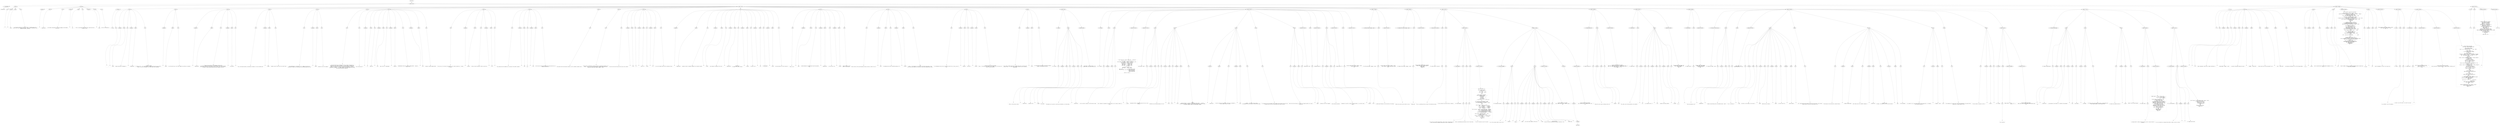 digraph lpegNode {

node [fontname=Helvetica]
edge [style=dashed]

doc_0 [label="doc - 671"]


doc_0 -> { section_1}
{rank=same; section_1}

section_1 [label="section: 1-616"]


// END RANK doc_0

section_1 -> { header_2 prose_3 prose_4 section_5 section_6 section_7}
{rank=same; header_2 prose_3 prose_4 section_5 section_6 section_7}

header_2 [label="1 : Modeselektor"]

prose_3 [label="prose"]

prose_4 [label="prose"]

section_5 [label="section: 12-376"]

section_6 [label="section: 441-528"]

section_7 [label="section: 617-671"]


// END RANK section_1

header_2 -> leaf_8
leaf_8  [color=Gray,shape=rectangle,fontname=Inconsolata,label="* Modeselektor"]
// END RANK header_2

prose_3 -> { raw_9 prespace_10 literal_11 raw_12}
{rank=same; raw_9 prespace_10 literal_11 raw_12}

raw_9 [label="raw"]

prespace_10 [label="prespace"]

literal_11 [label="literal"]

raw_12 [label="raw"]


// END RANK prose_3

raw_9 -> leaf_13
leaf_13  [color=Gray,shape=rectangle,fontname=Inconsolata,label=""]
// END RANK raw_9

prespace_10 -> leaf_14
leaf_14  [color=Gray,shape=rectangle,fontname=Inconsolata,label=""]
// END RANK prespace_10

literal_11 -> leaf_15
leaf_15  [color=Gray,shape=rectangle,fontname=Inconsolata,label="femto"]
// END RANK literal_11

raw_12 -> leaf_16
leaf_16  [color=Gray,shape=rectangle,fontname=Inconsolata,label=" will hold all state for an terminal session, including setup of io,
the main event loop, teardown and exuent.  Soon, we will encapsulate that,
making the library re-entrant.
"]
// END RANK raw_12

prose_4 -> { prespace_17 literal_18 raw_19 prespace_20 literal_21 raw_22 prespace_23 literal_24 raw_25}
{rank=same; prespace_17 literal_18 raw_19 prespace_20 literal_21 raw_22 prespace_23 literal_24 raw_25}

prespace_17 [label="prespace"]

literal_18 [label="literal"]

raw_19 [label="raw"]

prespace_20 [label="prespace"]

literal_21 [label="literal"]

raw_22 [label="raw"]

prespace_23 [label="prespace"]

literal_24 [label="literal"]

raw_25 [label="raw"]


// END RANK prose_4

prespace_17 -> leaf_26
leaf_26  [color=Gray,shape=rectangle,fontname=Inconsolata,label=""]
// END RANK prespace_17

literal_18 -> leaf_27
leaf_27  [color=Gray,shape=rectangle,fontname=Inconsolata,label="modeselektor"]
// END RANK literal_18

raw_19 -> leaf_28
leaf_28  [color=Gray,shape=rectangle,fontname=Inconsolata,label=" is the modal interpreter for the repl language, which becomes
the core of"]
// END RANK raw_19

prespace_20 -> leaf_29
leaf_29  [color=Gray,shape=rectangle,fontname=Inconsolata,label=" "]
// END RANK prespace_20

literal_21 -> leaf_30
leaf_30  [color=Gray,shape=rectangle,fontname=Inconsolata,label="ed"]
// END RANK literal_21

raw_22 -> leaf_31
leaf_31  [color=Gray,shape=rectangle,fontname=Inconsolata,label=".  This is a glorified lookup table with a state switch and
a pointer to the"]
// END RANK raw_22

prespace_23 -> leaf_32
leaf_32  [color=Gray,shape=rectangle,fontname=Inconsolata,label=" "]
// END RANK prespace_23

literal_24 -> leaf_33
leaf_33  [color=Gray,shape=rectangle,fontname=Inconsolata,label="femto"]
// END RANK literal_24

raw_25 -> leaf_34
leaf_34  [color=Gray,shape=rectangle,fontname=Inconsolata,label="cell we're operating on.

"]
// END RANK raw_25

section_5 -> { header_35 prose_36 prose_37 prose_38 prose_39 prose_40 prose_41 prose_42 prose_43 prose_44 prose_45 prose_46 prose_47 prose_48 prose_49 prose_50 prose_51 prose_52 section_53 section_54 section_55 section_56 section_57 section_58 section_59 section_60 section_61 section_62}
{rank=same; header_35 prose_36 prose_37 prose_38 prose_39 prose_40 prose_41 prose_42 prose_43 prose_44 prose_45 prose_46 prose_47 prose_48 prose_49 prose_50 prose_51 prose_52 section_53 section_54 section_55 section_56 section_57 section_58 section_59 section_60 section_61 section_62}

header_35 [label="2 : Design"]

prose_36 [label="prose"]

prose_37 [label="prose"]

prose_38 [label="prose"]

prose_39 [label="prose"]

prose_40 [label="prose"]

prose_41 [label="prose"]

prose_42 [label="prose"]

prose_43 [label="prose"]

prose_44 [label="prose"]

prose_45 [label="prose"]

prose_46 [label="prose"]

prose_47 [label="prose"]

prose_48 [label="prose"]

prose_49 [label="prose"]

prose_50 [label="prose"]

prose_51 [label="prose"]

prose_52 [label="prose"]

section_53 [label="section: 84-94"]

section_54 [label="section: 95-178"]

section_55 [label="section: 179-188"]

section_56 [label="section: 189-201"]

section_57 [label="section: 202-270"]

section_58 [label="section: 294-306"]

section_59 [label="section: 307-321"]

section_60 [label="section: 322-330"]

section_61 [label="section: 331-360"]

section_62 [label="section: 377-420"]


// END RANK section_5

header_35 -> leaf_63
leaf_63  [color=Gray,shape=rectangle,fontname=Inconsolata,label="** Design"]
// END RANK header_35

prose_36 -> { raw_64 prespace_65 literal_66 raw_67 prespace_68 literal_69 raw_70}
{rank=same; raw_64 prespace_65 literal_66 raw_67 prespace_68 literal_69 raw_70}

raw_64 [label="raw"]

prespace_65 [label="prespace"]

literal_66 [label="literal"]

raw_67 [label="raw"]

prespace_68 [label="prespace"]

literal_69 [label="literal"]

raw_70 [label="raw"]


// END RANK prose_36

raw_64 -> leaf_71
leaf_71  [color=Gray,shape=rectangle,fontname=Inconsolata,label="

 "]
// END RANK raw_64

prespace_65 -> leaf_72
leaf_72  [color=Gray,shape=rectangle,fontname=Inconsolata,label=" "]
// END RANK prespace_65

literal_66 -> leaf_73
leaf_73  [color=Gray,shape=rectangle,fontname=Inconsolata,label="femto"]
// END RANK literal_66

raw_67 -> leaf_74
leaf_74  [color=Gray,shape=rectangle,fontname=Inconsolata,label=" passes keystrokes as messages to"]
// END RANK raw_67

prespace_68 -> leaf_75
leaf_75  [color=Gray,shape=rectangle,fontname=Inconsolata,label=" "]
// END RANK prespace_68

literal_69 -> leaf_76
leaf_76  [color=Gray,shape=rectangle,fontname=Inconsolata,label="modeselektor"]
// END RANK literal_69

raw_70 -> leaf_77
leaf_77  [color=Gray,shape=rectangle,fontname=Inconsolata,label=".  It does no writes
to stdout at all.  It is smart enough to categorize and parse various device
reports, but has no knowledge of why those reports were requested.
"]
// END RANK raw_70

prose_37 -> { prespace_78 literal_79 raw_80}
{rank=same; prespace_78 literal_79 raw_80}

prespace_78 [label="prespace"]

literal_79 [label="literal"]

raw_80 [label="raw"]


// END RANK prose_37

prespace_78 -> leaf_81
leaf_81  [color=Gray,shape=rectangle,fontname=Inconsolata,label=""]
// END RANK prespace_78

literal_79 -> leaf_82
leaf_82  [color=Gray,shape=rectangle,fontname=Inconsolata,label="femto"]
// END RANK literal_79

raw_80 -> leaf_83
leaf_83  [color=Gray,shape=rectangle,fontname=Inconsolata,label=" runs the event loop, so all other members are pulled in as modules.
"]
// END RANK raw_80

prose_38 -> { prespace_84 literal_85 raw_86 prespace_87 literal_88 raw_89}
{rank=same; prespace_84 literal_85 raw_86 prespace_87 literal_88 raw_89}

prespace_84 [label="prespace"]

literal_85 [label="literal"]

raw_86 [label="raw"]

prespace_87 [label="prespace"]

literal_88 [label="literal"]

raw_89 [label="raw"]


// END RANK prose_38

prespace_84 -> leaf_90
leaf_90  [color=Gray,shape=rectangle,fontname=Inconsolata,label=""]
// END RANK prespace_84

literal_85 -> leaf_91
leaf_91  [color=Gray,shape=rectangle,fontname=Inconsolata,label="modeselektor"]
// END RANK literal_85

raw_86 -> leaf_92
leaf_92  [color=Gray,shape=rectangle,fontname=Inconsolata,label=" takes care of system-level housekeeping: opening files
and sockets, keeping command history, fuzzy completion, and has its own eval
loop off the main track.  For evaluating lines, it will call a small executor,
so that in a little while we can put the user program in its own"]
// END RANK raw_86

prespace_87 -> leaf_93
leaf_93  [color=Gray,shape=rectangle,fontname=Inconsolata,label=" "]
// END RANK prespace_87

literal_88 -> leaf_94
leaf_94  [color=Gray,shape=rectangle,fontname=Inconsolata,label="LuaL_state"]
// END RANK literal_88

raw_89 -> leaf_95
leaf_95  [color=Gray,shape=rectangle,fontname=Inconsolata,label=".
"]
// END RANK raw_89

prose_39 -> { raw_96 prespace_97 literal_98 raw_99}
{rank=same; raw_96 prespace_97 literal_98 raw_99}

raw_96 [label="raw"]

prespace_97 [label="prespace"]

literal_98 [label="literal"]

raw_99 [label="raw"]


// END RANK prose_39

raw_96 -> leaf_100
leaf_100  [color=Gray,shape=rectangle,fontname=Inconsolata,label="
This is both good practice, and absolutely necessary if we are to REPL other"]
// END RANK raw_96

prespace_97 -> leaf_101
leaf_101  [color=Gray,shape=rectangle,fontname=Inconsolata,label=""]
// END RANK prespace_97

literal_98 -> leaf_102
leaf_102  [color=Gray,shape=rectangle,fontname=Inconsolata,label="bridge"]
// END RANK literal_98

raw_99 -> leaf_103
leaf_103  [color=Gray,shape=rectangle,fontname=Inconsolata,label=" programs, each of which has its own event loop.
"]
// END RANK raw_99

prose_40 -> { raw_104 prespace_105 literal_106 raw_107}
{rank=same; raw_104 prespace_105 literal_106 raw_107}

raw_104 [label="raw"]

prespace_105 [label="prespace"]

literal_106 [label="literal"]

raw_107 [label="raw"]


// END RANK prose_40

raw_104 -> leaf_108
leaf_108  [color=Gray,shape=rectangle,fontname=Inconsolata,label="
The implementation is essentially a VM.  Category and value are
successively looked up in jump tables and the method applied with the"]
// END RANK raw_104

prespace_105 -> leaf_109
leaf_109  [color=Gray,shape=rectangle,fontname=Inconsolata,label=" "]
// END RANK prespace_105

literal_106 -> leaf_110
leaf_110  [color=Gray,shape=rectangle,fontname=Inconsolata,label="modeS"]
// END RANK literal_106

raw_107 -> leaf_111
leaf_111  [color=Gray,shape=rectangle,fontname=Inconsolata,label="
instance as the first argument.
"]
// END RANK raw_107

prose_41 -> { raw_112}
{rank=same; raw_112}

raw_112 [label="raw"]


// END RANK prose_41

raw_112 -> leaf_113
leaf_113  [color=Gray,shape=rectangle,fontname=Inconsolata,label="
The state machine has to represent two sorts of state: the mode we're
operating in, and a buffer of commands.  Our mode engine is modeled after
emacs: rather than have some kind of flag that can be set to \"insert\",
\"navigate\", \"command\", or \"visual\", these will be modeled as swiching the
pointer to jump tables.  If a command needs to know which mode it's in, this
can be done with pointer comparison.
"]
// END RANK raw_112

prose_42 -> { raw_114 prespace_115 literal_116 raw_117 prespace_118 literal_119 raw_120 prespace_121 literal_122 raw_123 prespace_124 literal_125 raw_126}
{rank=same; raw_114 prespace_115 literal_116 raw_117 prespace_118 literal_119 raw_120 prespace_121 literal_122 raw_123 prespace_124 literal_125 raw_126}

raw_114 [label="raw"]

prespace_115 [label="prespace"]

literal_116 [label="literal"]

raw_117 [label="raw"]

prespace_118 [label="prespace"]

literal_119 [label="literal"]

raw_120 [label="raw"]

prespace_121 [label="prespace"]

literal_122 [label="literal"]

raw_123 [label="raw"]

prespace_124 [label="prespace"]

literal_125 [label="literal"]

raw_126 [label="raw"]


// END RANK prose_42

raw_114 -> leaf_127
leaf_127  [color=Gray,shape=rectangle,fontname=Inconsolata,label="
We're starting with"]
// END RANK raw_114

prespace_115 -> leaf_128
leaf_128  [color=Gray,shape=rectangle,fontname=Inconsolata,label=" "]
// END RANK prespace_115

literal_116 -> leaf_129
leaf_129  [color=Gray,shape=rectangle,fontname=Inconsolata,label="vi"]
// END RANK literal_116

raw_117 -> leaf_130
leaf_130  [color=Gray,shape=rectangle,fontname=Inconsolata,label=" mode and"]
// END RANK raw_117

prespace_118 -> leaf_131
leaf_131  [color=Gray,shape=rectangle,fontname=Inconsolata,label=" "]
// END RANK prespace_118

literal_119 -> leaf_132
leaf_132  [color=Gray,shape=rectangle,fontname=Inconsolata,label="nerf"]
// END RANK literal_119

raw_120 -> leaf_133
leaf_133  [color=Gray,shape=rectangle,fontname=Inconsolata,label=" mode, which is a lightweight"]
// END RANK raw_120

prespace_121 -> leaf_134
leaf_134  [color=Gray,shape=rectangle,fontname=Inconsolata,label=""]
// END RANK prespace_121

literal_122 -> leaf_135
leaf_135  [color=Gray,shape=rectangle,fontname=Inconsolata,label="readline"]
// END RANK literal_122

raw_123 -> leaf_136
leaf_136  [color=Gray,shape=rectangle,fontname=Inconsolata,label=" implementation that won't use the command buffer.  Issuing a
command like"]
// END RANK raw_123

prespace_124 -> leaf_137
leaf_137  [color=Gray,shape=rectangle,fontname=Inconsolata,label=" "]
// END RANK prespace_124

literal_125 -> leaf_138
leaf_138  [color=Gray,shape=rectangle,fontname=Inconsolata,label="d3w"]
// END RANK literal_125

raw_126 -> leaf_139
leaf_139  [color=Gray,shape=rectangle,fontname=Inconsolata,label=" requires a simple command buffer.
"]
// END RANK raw_126

prose_43 -> { raw_140 prespace_141 literal_142 raw_143 prespace_144 literal_145 raw_146}
{rank=same; raw_140 prespace_141 literal_142 raw_143 prespace_144 literal_145 raw_146}

raw_140 [label="raw"]

prespace_141 [label="prespace"]

literal_142 [label="literal"]

raw_143 [label="raw"]

prespace_144 [label="prespace"]

literal_145 [label="literal"]

raw_146 [label="raw"]


// END RANK prose_43

raw_140 -> leaf_147
leaf_147  [color=Gray,shape=rectangle,fontname=Inconsolata,label="
The syntax can't be tied to the semantics in any tighly-coupled way. I intend
to support"]
// END RANK raw_140

prespace_141 -> leaf_148
leaf_148  [color=Gray,shape=rectangle,fontname=Inconsolata,label=" "]
// END RANK prespace_141

literal_142 -> leaf_149
leaf_149  [color=Gray,shape=rectangle,fontname=Inconsolata,label="kakoune"]
// END RANK literal_142

raw_143 -> leaf_150
leaf_150  [color=Gray,shape=rectangle,fontname=Inconsolata,label=" syntax as soon as possible; there you would say"]
// END RANK raw_143

prespace_144 -> leaf_151
leaf_151  [color=Gray,shape=rectangle,fontname=Inconsolata,label=" "]
// END RANK prespace_144

literal_145 -> leaf_152
leaf_152  [color=Gray,shape=rectangle,fontname=Inconsolata,label="w3d"]
// END RANK literal_145

raw_146 -> leaf_153
leaf_153  [color=Gray,shape=rectangle,fontname=Inconsolata,label=".
"]
// END RANK raw_146

prose_44 -> { raw_154 prespace_155 literal_156 raw_157 prespace_158 literal_159 raw_160}
{rank=same; raw_154 prespace_155 literal_156 raw_157 prespace_158 literal_159 raw_160}

raw_154 [label="raw"]

prespace_155 [label="prespace"]

literal_156 [label="literal"]

raw_157 [label="raw"]

prespace_158 [label="prespace"]

literal_159 [label="literal"]

raw_160 [label="raw"]


// END RANK prose_44

raw_154 -> leaf_161
leaf_161  [color=Gray,shape=rectangle,fontname=Inconsolata,label="
This implies that the commands can't be aware of the buffer; because"]
// END RANK raw_154

prespace_155 -> leaf_162
leaf_162  [color=Gray,shape=rectangle,fontname=Inconsolata,label=" "]
// END RANK prespace_155

literal_156 -> leaf_163
leaf_163  [color=Gray,shape=rectangle,fontname=Inconsolata,label="d3w"]
// END RANK literal_156

raw_157 -> leaf_164
leaf_164  [color=Gray,shape=rectangle,fontname=Inconsolata,label="
and"]
// END RANK raw_157

prespace_158 -> leaf_165
leaf_165  [color=Gray,shape=rectangle,fontname=Inconsolata,label=" "]
// END RANK prespace_158

literal_159 -> leaf_166
leaf_166  [color=Gray,shape=rectangle,fontname=Inconsolata,label="w3d"]
// END RANK literal_159

raw_160 -> leaf_167
leaf_167  [color=Gray,shape=rectangle,fontname=Inconsolata,label=" are two ways of saying the same thing, they should end in an
identical method call.
"]
// END RANK raw_160

prose_45 -> { raw_168}
{rank=same; raw_168}

raw_168 [label="raw"]


// END RANK prose_45

raw_168 -> leaf_169
leaf_169  [color=Gray,shape=rectangle,fontname=Inconsolata,label="
This means when the time comes we handle it with a secondary dispatch layer.
"]
// END RANK raw_168

prose_46 -> { raw_170}
{rank=same; raw_170}

raw_170 [label="raw"]


// END RANK prose_46

raw_170 -> leaf_171
leaf_171  [color=Gray,shape=rectangle,fontname=Inconsolata,label="
There really are effectively arbitrary levels of indirection possible in an
editor.  This is why we must be absolutely consistent about everything
receiving the same tuple (modeS, category, value).
"]
// END RANK raw_170

prose_47 -> { raw_172 prespace_173 literal_174 raw_175 prespace_176 literal_177 raw_178 prespace_179 literal_180 raw_181}
{rank=same; raw_172 prespace_173 literal_174 raw_175 prespace_176 literal_177 raw_178 prespace_179 literal_180 raw_181}

raw_172 [label="raw"]

prespace_173 [label="prespace"]

literal_174 [label="literal"]

raw_175 [label="raw"]

prespace_176 [label="prespace"]

literal_177 [label="literal"]

raw_178 [label="raw"]

prespace_179 [label="prespace"]

literal_180 [label="literal"]

raw_181 [label="raw"]


// END RANK prose_47

raw_172 -> leaf_182
leaf_182  [color=Gray,shape=rectangle,fontname=Inconsolata,label="
They must also have the same return type, with is either"]
// END RANK raw_172

prespace_173 -> leaf_183
leaf_183  [color=Gray,shape=rectangle,fontname=Inconsolata,label=" "]
// END RANK prespace_173

literal_174 -> leaf_184
leaf_184  [color=Gray,shape=rectangle,fontname=Inconsolata,label="true"]
// END RANK literal_174

raw_175 -> leaf_185
leaf_185  [color=Gray,shape=rectangle,fontname=Inconsolata,label=" or"]
// END RANK raw_175

prespace_176 -> leaf_186
leaf_186  [color=Gray,shape=rectangle,fontname=Inconsolata,label=""]
// END RANK prespace_176

literal_177 -> leaf_187
leaf_187  [color=Gray,shape=rectangle,fontname=Inconsolata,label="false, err"]
// END RANK literal_177

raw_178 -> leaf_188
leaf_188  [color=Gray,shape=rectangle,fontname=Inconsolata,label="  where"]
// END RANK raw_178

prespace_179 -> leaf_189
leaf_189  [color=Gray,shape=rectangle,fontname=Inconsolata,label=" "]
// END RANK prespace_179

literal_180 -> leaf_190
leaf_190  [color=Gray,shape=rectangle,fontname=Inconsolata,label="err"]
// END RANK literal_180

raw_181 -> leaf_191
leaf_191  [color=Gray,shape=rectangle,fontname=Inconsolata,label=" is an error object which may be a primitive string.
"]
// END RANK raw_181

prose_48 -> { prespace_192 literal_193 raw_194 prespace_195 literal_196 raw_197 prespace_198 literal_199 raw_200 prespace_201 literal_202 raw_203 prespace_204 literal_205 raw_206 prespace_207 literal_208 raw_209}
{rank=same; prespace_192 literal_193 raw_194 prespace_195 literal_196 raw_197 prespace_198 literal_199 raw_200 prespace_201 literal_202 raw_203 prespace_204 literal_205 raw_206 prespace_207 literal_208 raw_209}

prespace_192 [label="prespace"]

literal_193 [label="literal"]

raw_194 [label="raw"]

prespace_195 [label="prespace"]

literal_196 [label="literal"]

raw_197 [label="raw"]

prespace_198 [label="prespace"]

literal_199 [label="literal"]

raw_200 [label="raw"]

prespace_201 [label="prespace"]

literal_202 [label="literal"]

raw_203 [label="raw"]

prespace_204 [label="prespace"]

literal_205 [label="literal"]

raw_206 [label="raw"]

prespace_207 [label="prespace"]

literal_208 [label="literal"]

raw_209 [label="raw"]


// END RANK prose_48

prespace_192 -> leaf_210
leaf_210  [color=Gray,shape=rectangle,fontname=Inconsolata,label=""]
// END RANK prespace_192

literal_193 -> leaf_211
leaf_211  [color=Gray,shape=rectangle,fontname=Inconsolata,label="modeselektor"]
// END RANK literal_193

raw_194 -> leaf_212
leaf_212  [color=Gray,shape=rectangle,fontname=Inconsolata,label=" passes any edit or movement commands to an internally-owned"]
// END RANK raw_194

prespace_195 -> leaf_213
leaf_213  [color=Gray,shape=rectangle,fontname=Inconsolata,label=""]
// END RANK prespace_195

literal_196 -> leaf_214
leaf_214  [color=Gray,shape=rectangle,fontname=Inconsolata,label="txtbuf"]
// END RANK literal_196

raw_197 -> leaf_215
leaf_215  [color=Gray,shape=rectangle,fontname=Inconsolata,label=", which keeps all modeling of the line. "]
// END RANK raw_197

prespace_198 -> leaf_216
leaf_216  [color=Gray,shape=rectangle,fontname=Inconsolata,label=" "]
// END RANK prespace_198

literal_199 -> leaf_217
leaf_217  [color=Gray,shape=rectangle,fontname=Inconsolata,label="modeselektor"]
// END RANK literal_199

raw_200 -> leaf_218
leaf_218  [color=Gray,shape=rectangle,fontname=Inconsolata,label=" decides when
to repaint the screen, calling"]
// END RANK raw_200

prespace_201 -> leaf_219
leaf_219  [color=Gray,shape=rectangle,fontname=Inconsolata,label=" "]
// END RANK prespace_201

literal_202 -> leaf_220
leaf_220  [color=Gray,shape=rectangle,fontname=Inconsolata,label="rainbuf"]
// END RANK literal_202

raw_203 -> leaf_221
leaf_221  [color=Gray,shape=rectangle,fontname=Inconsolata,label=" (currently just"]
// END RANK raw_203

prespace_204 -> leaf_222
leaf_222  [color=Gray,shape=rectangle,fontname=Inconsolata,label=" "]
// END RANK prespace_204

literal_205 -> leaf_223
leaf_223  [color=Gray,shape=rectangle,fontname=Inconsolata,label="lex"]
// END RANK literal_205

raw_206 -> leaf_224
leaf_224  [color=Gray,shape=rectangle,fontname=Inconsolata,label=") with a region
of"]
// END RANK raw_206

prespace_207 -> leaf_225
leaf_225  [color=Gray,shape=rectangle,fontname=Inconsolata,label=" "]
// END RANK prespace_207

literal_208 -> leaf_226
leaf_226  [color=Gray,shape=rectangle,fontname=Inconsolata,label="txtbuf"]
// END RANK literal_208

raw_209 -> leaf_227
leaf_227  [color=Gray,shape=rectangle,fontname=Inconsolata,label=" and instructions as to how to paint it.
"]
// END RANK raw_209

prose_49 -> { raw_228 prespace_229 literal_230 raw_231 prespace_232 literal_233 raw_234 prespace_235 literal_236 raw_237}
{rank=same; raw_228 prespace_229 literal_230 raw_231 prespace_232 literal_233 raw_234 prespace_235 literal_236 raw_237}

raw_228 [label="raw"]

prespace_229 [label="prespace"]

literal_230 [label="literal"]

raw_231 [label="raw"]

prespace_232 [label="prespace"]

literal_233 [label="literal"]

raw_234 [label="raw"]

prespace_235 [label="prespace"]

literal_236 [label="literal"]

raw_237 [label="raw"]


// END RANK prose_49

raw_228 -> leaf_238
leaf_238  [color=Gray,shape=rectangle,fontname=Inconsolata,label="
There is one"]
// END RANK raw_228

prespace_229 -> leaf_239
leaf_239  [color=Gray,shape=rectangle,fontname=Inconsolata,label=" "]
// END RANK prespace_229

literal_230 -> leaf_240
leaf_240  [color=Gray,shape=rectangle,fontname=Inconsolata,label="deck"]
// END RANK literal_230

raw_231 -> leaf_241
leaf_241  [color=Gray,shape=rectangle,fontname=Inconsolata,label=" instance member per screen, which tiles the available
space. "]
// END RANK raw_231

prespace_232 -> leaf_242
leaf_242  [color=Gray,shape=rectangle,fontname=Inconsolata,label=" "]
// END RANK prespace_232

literal_233 -> leaf_243
leaf_243  [color=Gray,shape=rectangle,fontname=Inconsolata,label="modeselektor"]
// END RANK literal_233

raw_234 -> leaf_244
leaf_244  [color=Gray,shape=rectangle,fontname=Inconsolata,label=" is the writer, and"]
// END RANK raw_234

prespace_235 -> leaf_245
leaf_245  [color=Gray,shape=rectangle,fontname=Inconsolata,label=" "]
// END RANK prespace_235

literal_236 -> leaf_246
leaf_246  [color=Gray,shape=rectangle,fontname=Inconsolata,label="rainbuf"]
// END RANK literal_236

raw_237 -> leaf_247
leaf_247  [color=Gray,shape=rectangle,fontname=Inconsolata,label=" holds a pointer to the
table for read access.
"]
// END RANK raw_237

prose_50 -> { raw_248 prespace_249 literal_250 raw_251 prespace_252 literal_253 raw_254}
{rank=same; raw_248 prespace_249 literal_250 raw_251 prespace_252 literal_253 raw_254}

raw_248 [label="raw"]

prespace_249 [label="prespace"]

literal_250 [label="literal"]

raw_251 [label="raw"]

prespace_252 [label="prespace"]

literal_253 [label="literal"]

raw_254 [label="raw"]


// END RANK prose_50

raw_248 -> leaf_255
leaf_255  [color=Gray,shape=rectangle,fontname=Inconsolata,label="
When we have our fancy parse engine and quipu structure, txtbuf will call"]
// END RANK raw_248

prespace_249 -> leaf_256
leaf_256  [color=Gray,shape=rectangle,fontname=Inconsolata,label=""]
// END RANK prespace_249

literal_250 -> leaf_257
leaf_257  [color=Gray,shape=rectangle,fontname=Inconsolata,label="comb"]
// END RANK literal_250

raw_251 -> leaf_258
leaf_258  [color=Gray,shape=rectangle,fontname=Inconsolata,label=" to redecorate the syntax tree before passing it to"]
// END RANK raw_251

prespace_252 -> leaf_259
leaf_259  [color=Gray,shape=rectangle,fontname=Inconsolata,label=" "]
// END RANK prespace_252

literal_253 -> leaf_260
leaf_260  [color=Gray,shape=rectangle,fontname=Inconsolata,label="rainbuf"]
// END RANK literal_253

raw_254 -> leaf_261
leaf_261  [color=Gray,shape=rectangle,fontname=Inconsolata,label=" for
markup.  At the moment I'm just going to write some crude lexers, which
will be more than enough for Clu and Lua, which have straightforward syntax.
"]
// END RANK raw_254

prose_51 -> { raw_262 prespace_263 literal_264 raw_265 prespace_266 literal_267 raw_268}
{rank=same; raw_262 prespace_263 literal_264 raw_265 prespace_266 literal_267 raw_268}

raw_262 [label="raw"]

prespace_263 [label="prespace"]

literal_264 [label="literal"]

raw_265 [label="raw"]

prespace_266 [label="prespace"]

literal_267 [label="literal"]

raw_268 [label="raw"]


// END RANK prose_51

raw_262 -> leaf_269
leaf_269  [color=Gray,shape=rectangle,fontname=Inconsolata,label="
An intermediate step could just squeeze the txtbuf into a string, parse it
with"]
// END RANK raw_262

prespace_263 -> leaf_270
leaf_270  [color=Gray,shape=rectangle,fontname=Inconsolata,label=" "]
// END RANK prespace_263

literal_264 -> leaf_271
leaf_271  [color=Gray,shape=rectangle,fontname=Inconsolata,label="espalier"]
// END RANK literal_264

raw_265 -> leaf_272
leaf_272  [color=Gray,shape=rectangle,fontname=Inconsolata,label=" and emit a"]
// END RANK raw_265

prespace_266 -> leaf_273
leaf_273  [color=Gray,shape=rectangle,fontname=Inconsolata,label=" "]
// END RANK prespace_266

literal_267 -> leaf_274
leaf_274  [color=Gray,shape=rectangle,fontname=Inconsolata,label="rainbuf"]
// END RANK literal_267

raw_268 -> leaf_275
leaf_275  [color=Gray,shape=rectangle,fontname=Inconsolata,label=" through the usual recursive method
lookup.  The problem isn't speed, not for a REPL, it's not having error
recovery parsing available.
"]
// END RANK raw_268

prose_52 -> { raw_276 prespace_277 literal_278 raw_279}
{rank=same; raw_276 prespace_277 literal_278 raw_279}

raw_276 [label="raw"]

prespace_277 [label="prespace"]

literal_278 [label="literal"]

raw_279 [label="raw"]


// END RANK prose_52

raw_276 -> leaf_280
leaf_280  [color=Gray,shape=rectangle,fontname=Inconsolata,label="
I will likely content myself with a grammar that kicks in when the user
presses return.  I'll want that to perform rewrites (such as removing
outer-level"]
// END RANK raw_276

prespace_277 -> leaf_281
leaf_281  [color=Gray,shape=rectangle,fontname=Inconsolata,label=" "]
// END RANK prespace_277

literal_278 -> leaf_282
leaf_282  [color=Gray,shape=rectangle,fontname=Inconsolata,label="local"]
// END RANK literal_278

raw_279 -> leaf_283
leaf_283  [color=Gray,shape=rectangle,fontname=Inconsolata,label="s to facilicate copy-pasting) and keep the readline
grammar from becoming too ad-hoc.

"]
// END RANK raw_279

section_53 -> { header_284 prose_285 codeblock_286}
{rank=same; header_284 prose_285 codeblock_286}

header_284 [label="4 : asserts"]

prose_285 [label="prose"]

codeblock_286 [label="code block 89-92"]


// END RANK section_53

header_284 -> leaf_287
leaf_287  [color=Gray,shape=rectangle,fontname=Inconsolata,label="**** asserts"]
// END RANK header_284

prose_285 -> { raw_288 prespace_289 literal_290 raw_291 prespace_292 literal_293 raw_294}
{rank=same; raw_288 prespace_289 literal_290 raw_291 prespace_292 literal_293 raw_294}

raw_288 [label="raw"]

prespace_289 [label="prespace"]

literal_290 [label="literal"]

raw_291 [label="raw"]

prespace_292 [label="prespace"]

literal_293 [label="literal"]

raw_294 [label="raw"]


// END RANK prose_285

raw_288 -> leaf_295
leaf_295  [color=Gray,shape=rectangle,fontname=Inconsolata,label="

  There is little sense running"]
// END RANK raw_288

prespace_289 -> leaf_296
leaf_296  [color=Gray,shape=rectangle,fontname=Inconsolata,label=" "]
// END RANK prespace_289

literal_290 -> leaf_297
leaf_297  [color=Gray,shape=rectangle,fontname=Inconsolata,label="modeselektor"]
// END RANK literal_290

raw_291 -> leaf_298
leaf_298  [color=Gray,shape=rectangle,fontname=Inconsolata,label=" outside of the"]
// END RANK raw_291

prespace_292 -> leaf_299
leaf_299  [color=Gray,shape=rectangle,fontname=Inconsolata,label=" "]
// END RANK prespace_292

literal_293 -> leaf_300
leaf_300  [color=Gray,shape=rectangle,fontname=Inconsolata,label="bridge"]
// END RANK literal_293

raw_294 -> leaf_301
leaf_301  [color=Gray,shape=rectangle,fontname=Inconsolata,label="
environment.
"]
// END RANK raw_294

codeblock_286 -> leaf_302
leaf_302  [color=Gray,shape=rectangle,fontname=Inconsolata,label="assert(meta, \"must have meta in _G\")
assert(write, \"must have write in _G\")"]
// END RANK codeblock_286

section_54 -> { header_303 prose_304 prose_305 codeblock_306 codeblock_307 prose_308 prose_309 prose_310 prose_311 prose_312 codeblock_313 prose_314 codeblock_315 prose_316 codeblock_317 prose_318 codeblock_319}
{rank=same; header_303 prose_304 prose_305 codeblock_306 codeblock_307 prose_308 prose_309 prose_310 prose_311 prose_312 codeblock_313 prose_314 codeblock_315 prose_316 codeblock_317 prose_318 codeblock_319}

header_303 [label="4 : includes"]

prose_304 [label="prose"]

prose_305 [label="prose"]

codeblock_306 [label="code block 101-125"]

codeblock_307 [label="code block 127-129"]

prose_308 [label="prose"]

prose_309 [label="prose"]

prose_310 [label="prose"]

prose_311 [label="prose"]

prose_312 [label="prose"]

codeblock_313 [label="code block 152-154"]

prose_314 [label="prose"]

codeblock_315 [label="code block 158-160"]

prose_316 [label="prose"]

codeblock_317 [label="code block 165-167"]

prose_318 [label="prose"]

codeblock_319 [label="code block 172-176"]


// END RANK section_54

header_303 -> leaf_320
leaf_320  [color=Gray,shape=rectangle,fontname=Inconsolata,label="**** includes"]
// END RANK header_303

prose_304 -> { raw_321}
{rank=same; raw_321}

raw_321 [label="raw"]


// END RANK prose_304

raw_321 -> leaf_322
leaf_322  [color=Gray,shape=rectangle,fontname=Inconsolata,label="

The easiest way to go mad in concurrent environments is to share memory.
"]
// END RANK raw_321

prose_305 -> { prespace_323 literal_324 raw_325}
{rank=same; prespace_323 literal_324 raw_325}

prespace_323 [label="prespace"]

literal_324 [label="literal"]

raw_325 [label="raw"]


// END RANK prose_305

prespace_323 -> leaf_326
leaf_326  [color=Gray,shape=rectangle,fontname=Inconsolata,label=""]
// END RANK prespace_323

literal_324 -> leaf_327
leaf_327  [color=Gray,shape=rectangle,fontname=Inconsolata,label="modeselektor"]
// END RANK literal_324

raw_325 -> leaf_328
leaf_328  [color=Gray,shape=rectangle,fontname=Inconsolata,label=" will own txtbuf, historian, and the entire screen.
"]
// END RANK raw_325

codeblock_306 -> leaf_329
leaf_329  [color=Gray,shape=rectangle,fontname=Inconsolata,label="local stacktrace = require \"stacktrace\" . stacktrace

local Txtbuf    = require \"txtbuf\"
local Resbuf    = require \"resbuf\" -- Not currently used...
local Rainbuf   = require \"rainbuf\"
local Historian = require \"historian\"
local Lex       = require \"lex\"
local Zoneherd  = require \"zone\"
local repr      = require \"repr\"
local color     = require \"color\"
c = color.color

local Nerf   = require \"nerf\"
local Search = require \"search\"

local concat               = assert(table.concat)
local sub, gsub, rep, find = assert(string.sub),
                             assert(string.gsub),
                             assert(string.rep),
                             assert(string.find)

local ts = repr.ts
"]
// END RANK codeblock_306

codeblock_307 -> leaf_330
leaf_330  [color=Gray,shape=rectangle,fontname=Inconsolata,label="local ModeS = meta()"]
// END RANK codeblock_307

prose_308 -> { raw_331 prespace_332 literal_333 raw_334}
{rank=same; raw_331 prespace_332 literal_333 raw_334}

raw_331 [label="raw"]

prespace_332 [label="prespace"]

literal_333 [label="literal"]

raw_334 [label="raw"]


// END RANK prose_308

raw_331 -> leaf_335
leaf_335  [color=Gray,shape=rectangle,fontname=Inconsolata,label="
Color schemes are supposed to be one-and-done, and I strongly suspect we
have a"]
// END RANK raw_331

prespace_332 -> leaf_336
leaf_336  [color=Gray,shape=rectangle,fontname=Inconsolata,label=" "]
// END RANK prespace_332

literal_333 -> leaf_337
leaf_337  [color=Gray,shape=rectangle,fontname=Inconsolata,label="__concat"]
// END RANK literal_333

raw_334 -> leaf_338
leaf_338  [color=Gray,shape=rectangle,fontname=Inconsolata,label=" dominated workflow, although I have yet to turn on the
profiler.
"]
// END RANK raw_334

prose_309 -> { raw_339 prespace_340 literal_341 raw_342 prespace_343 literal_344 raw_345}
{rank=same; raw_339 prespace_340 literal_341 raw_342 prespace_343 literal_344 raw_345}

raw_339 [label="raw"]

prespace_340 [label="prespace"]

literal_341 [label="literal"]

raw_342 [label="raw"]

prespace_343 [label="prespace"]

literal_344 [label="literal"]

raw_345 [label="raw"]


// END RANK prose_309

raw_339 -> leaf_346
leaf_346  [color=Gray,shape=rectangle,fontname=Inconsolata,label="
Therefore we use reference equality for the"]
// END RANK raw_339

prespace_340 -> leaf_347
leaf_347  [color=Gray,shape=rectangle,fontname=Inconsolata,label=" "]
// END RANK prespace_340

literal_341 -> leaf_348
leaf_348  [color=Gray,shape=rectangle,fontname=Inconsolata,label="color"]
// END RANK literal_341

raw_342 -> leaf_349
leaf_349  [color=Gray,shape=rectangle,fontname=Inconsolata,label=" and"]
// END RANK raw_342

prespace_343 -> leaf_350
leaf_350  [color=Gray,shape=rectangle,fontname=Inconsolata,label=" "]
// END RANK prespace_343

literal_344 -> leaf_351
leaf_351  [color=Gray,shape=rectangle,fontname=Inconsolata,label="hints"]
// END RANK literal_344

raw_345 -> leaf_352
leaf_352  [color=Gray,shape=rectangle,fontname=Inconsolata,label=" tables.
Switching themes is a matter of repopulating those tables.  I intend to
isolate this within an instance so that multiple terminals can each run their
own theme, through a simple 'fat inheritance' method.
"]
// END RANK raw_345

prose_310 -> { prespace_353 literal_354 raw_355 prespace_356 italic_357 raw_358}
{rank=same; prespace_353 literal_354 raw_355 prespace_356 italic_357 raw_358}

prespace_353 [label="prespace"]

literal_354 [label="literal"]

raw_355 [label="raw"]

prespace_356 [label="prespace"]

italic_357 [label="italic"]

raw_358 [label="raw"]


// END RANK prose_310

prespace_353 -> leaf_359
leaf_359  [color=Gray,shape=rectangle,fontname=Inconsolata,label=""]
// END RANK prespace_353

literal_354 -> leaf_360
leaf_360  [color=Gray,shape=rectangle,fontname=Inconsolata,label="modeselektor"]
// END RANK literal_354

raw_355 -> leaf_361
leaf_361  [color=Gray,shape=rectangle,fontname=Inconsolata,label=" is what you might call hypermodal. Everything is isolated in
its own lookup, that is, we use"]
// END RANK raw_355

prespace_356 -> leaf_362
leaf_362  [color=Gray,shape=rectangle,fontname=Inconsolata,label=" "]
// END RANK prespace_356

italic_357 -> leaf_363
leaf_363  [color=Gray,shape=rectangle,fontname=Inconsolata,label="value"]
// END RANK italic_357

raw_358 -> leaf_364
leaf_364  [color=Gray,shape=rectangle,fontname=Inconsolata,label=" equality.  This lets us pass strings
as messages and use jump tables to resolve most things.
"]
// END RANK raw_358

prose_311 -> { raw_365}
{rank=same; raw_365}

raw_365 [label="raw"]


// END RANK prose_311

raw_365 -> leaf_366
leaf_366  [color=Gray,shape=rectangle,fontname=Inconsolata,label="
It typically runs at the speed of human fingers and can afford to be much less
efficient than it will be, even before the JIT gets involved.
"]
// END RANK raw_365

prose_312 -> { raw_367 prespace_368 literal_369 raw_370}
{rank=same; raw_367 prespace_368 literal_369 raw_370}

raw_367 [label="raw"]

prespace_368 [label="prespace"]

literal_369 [label="literal"]

raw_370 [label="raw"]


// END RANK prose_312

raw_367 -> leaf_371
leaf_371  [color=Gray,shape=rectangle,fontname=Inconsolata,label="
Note also that everything is a method, our dispatch pattern will always
include the"]
// END RANK raw_367

prespace_368 -> leaf_372
leaf_372  [color=Gray,shape=rectangle,fontname=Inconsolata,label=" "]
// END RANK prespace_368

literal_369 -> leaf_373
leaf_373  [color=Gray,shape=rectangle,fontname=Inconsolata,label="modeS"]
// END RANK literal_369

raw_370 -> leaf_374
leaf_374  [color=Gray,shape=rectangle,fontname=Inconsolata,label=" instance as the first argument.
"]
// END RANK raw_370

codeblock_313 -> leaf_375
leaf_375  [color=Gray,shape=rectangle,fontname=Inconsolata,label="ModeS.modes = Nerf"]
// END RANK codeblock_313

prose_314 -> { raw_376}
{rank=same; raw_376}

raw_376 [label="raw"]


// END RANK prose_314

raw_376 -> leaf_377
leaf_377  [color=Gray,shape=rectangle,fontname=Inconsolata,label="
With some semi-constants:
"]
// END RANK raw_376

codeblock_315 -> leaf_378
leaf_378  [color=Gray,shape=rectangle,fontname=Inconsolata,label="ModeS.REPL_LINE = 2"]
// END RANK codeblock_315

prose_316 -> { raw_379 prespace_380 literal_381 raw_382}
{rank=same; raw_379 prespace_380 literal_381 raw_382}

raw_379 [label="raw"]

prespace_380 [label="prespace"]

literal_381 [label="literal"]

raw_382 [label="raw"]


// END RANK prose_316

raw_379 -> leaf_383
leaf_383  [color=Gray,shape=rectangle,fontname=Inconsolata,label="
Sometimes its useful to briefly override handlers, so we check values
against"]
// END RANK raw_379

prespace_380 -> leaf_384
leaf_384  [color=Gray,shape=rectangle,fontname=Inconsolata,label=" "]
// END RANK prespace_380

literal_381 -> leaf_385
leaf_385  [color=Gray,shape=rectangle,fontname=Inconsolata,label="special"]
// END RANK literal_381

raw_382 -> leaf_386
leaf_386  [color=Gray,shape=rectangle,fontname=Inconsolata,label=" first:
"]
// END RANK raw_382

codeblock_317 -> leaf_387
leaf_387  [color=Gray,shape=rectangle,fontname=Inconsolata,label="ModeS.special = {}"]
// END RANK codeblock_317

prose_318 -> { raw_388}
{rank=same; raw_388}

raw_388 [label="raw"]


// END RANK prose_318

raw_388 -> leaf_389
leaf_389  [color=Gray,shape=rectangle,fontname=Inconsolata,label="
A simple pass-through so we can see what we're missing.
"]
// END RANK raw_388

codeblock_319 -> leaf_390
leaf_390  [color=Gray,shape=rectangle,fontname=Inconsolata,label="function ModeS.default(modeS, category, value)
    return write(ts(value))
end"]
// END RANK codeblock_319

section_55 -> { header_391 prose_392 codeblock_393}
{rank=same; header_391 prose_392 codeblock_393}

header_391 [label="3 : self-insert(modeS, category, value)"]

prose_392 [label="prose"]

codeblock_393 [label="code block 183-187"]


// END RANK section_55

header_391 -> leaf_394
leaf_394  [color=Gray,shape=rectangle,fontname=Inconsolata,label="*** self-insert(modeS, category, value)"]
// END RANK header_391

prose_392 -> { raw_395}
{rank=same; raw_395}

raw_395 [label="raw"]


// END RANK prose_392

raw_395 -> leaf_396
leaf_396  [color=Gray,shape=rectangle,fontname=Inconsolata,label="

Inserts the value into the txtbuf at cursor.
"]
// END RANK raw_395

codeblock_393 -> leaf_397
leaf_397  [color=Gray,shape=rectangle,fontname=Inconsolata,label="function ModeS.insert(modeS, category, value)
    local success =  modeS.txtbuf:insert(value)
end"]
// END RANK codeblock_393

section_56 -> { header_398 prose_399 codeblock_400}
{rank=same; header_398 prose_399 codeblock_400}

header_398 [label="3 : ModeS:errPrint(modeS, category, value)"]

prose_399 [label="prose"]

codeblock_400 [label="code block 193-199"]


// END RANK section_56

header_398 -> leaf_401
leaf_401  [color=Gray,shape=rectangle,fontname=Inconsolata,label="*** ModeS:errPrint(modeS, category, value)"]
// END RANK header_398

prose_399 -> { raw_402}
{rank=same; raw_402}

raw_402 [label="raw"]


// END RANK prose_399

raw_402 -> leaf_403
leaf_403  [color=Gray,shape=rectangle,fontname=Inconsolata,label="

Debug aide.
"]
// END RANK raw_402

codeblock_400 -> leaf_404
leaf_404  [color=Gray,shape=rectangle,fontname=Inconsolata,label="function ModeS.errPrint(modeS, log_stmt)
   modeS.zones.suggest:replace(log_stmt)
   modeS:paint()
   return modeS
end"]
// END RANK codeblock_400

section_57 -> { header_405 prose_406 prose_407 section_408 section_409}
{rank=same; header_405 prose_406 prose_407 section_408 section_409}

header_405 [label="3 : status painter (colwrite)"]

prose_406 [label="prose"]

prose_407 [label="prose"]

section_408 [label="section: 209-270"]

section_409 [label="section: 271-293"]


// END RANK section_57

header_405 -> leaf_410
leaf_410  [color=Gray,shape=rectangle,fontname=Inconsolata,label="*** status painter (colwrite)"]
// END RANK header_405

prose_406 -> { raw_411}
{rank=same; raw_411}

raw_411 [label="raw"]


// END RANK prose_406

raw_411 -> leaf_412
leaf_412  [color=Gray,shape=rectangle,fontname=Inconsolata,label="

This is a grab-bag with many traces of the bootstrap process.
"]
// END RANK raw_411

prose_407 -> { raw_413}
{rank=same; raw_413}

raw_413 [label="raw"]


// END RANK prose_407

raw_413 -> leaf_414
leaf_414  [color=Gray,shape=rectangle,fontname=Inconsolata,label="
It also contains the state-of-the-art renderers.

"]
// END RANK raw_413

section_408 -> { header_415 prose_416 prose_417 prose_418 codeblock_419}
{rank=same; header_415 prose_416 prose_417 prose_418 codeblock_419}

header_415 [label="4 : bootstrappers"]

prose_416 [label="prose"]

prose_417 [label="prose"]

prose_418 [label="prose"]

codeblock_419 [label="code block 218-269"]


// END RANK section_408

header_415 -> leaf_420
leaf_420  [color=Gray,shape=rectangle,fontname=Inconsolata,label="**** bootstrappers"]
// END RANK header_415

prose_416 -> { raw_421}
{rank=same; raw_421}

raw_421 [label="raw"]


// END RANK prose_416

raw_421 -> leaf_422
leaf_422  [color=Gray,shape=rectangle,fontname=Inconsolata,label="

A lot of this just paints mouse events, which we aren't using and won't be
able to use until we rigorously keep track of what's printed where.
"]
// END RANK raw_421

prose_417 -> { raw_423}
{rank=same; raw_423}

raw_423 [label="raw"]


// END RANK prose_417

raw_423 -> leaf_424
leaf_424  [color=Gray,shape=rectangle,fontname=Inconsolata,label="
Which is painstaking and annoying, but we'll get there...
"]
// END RANK raw_423

prose_418 -> { raw_425}
{rank=same; raw_425}

raw_425 [label="raw"]


// END RANK prose_418

raw_425 -> leaf_426
leaf_426  [color=Gray,shape=rectangle,fontname=Inconsolata,label="
This will continue to exist for awhile.
"]
// END RANK raw_425

codeblock_419 -> leaf_427
leaf_427  [color=Gray,shape=rectangle,fontname=Inconsolata,label="local STAT_ICON = \"◉ \"

local function tf(bool)
   if bool then
      return ts(\"t\", \"true\")
   else
      return ts(\"f\", \"false\")
   end
end

local function pr_mouse(m)
   return a.magenta(m.button) .. \": \"
      .. a.bright(m.kind) .. \" \"
      .. tf(m.shift) .. \" \"
      .. tf(m.meta) .. \" \"
      .. tf(m.ctrl) .. \" \"
      .. tf(m.moving) .. \" \"
      .. tf(m.scrolling) .. \" \"
      .. a.cyan(m.col) .. \",\" .. a.cyan(m.row)
end

local function mk_paint(fragment, shade)
   return function(category, action)
      return shade(category .. fragment .. action)
   end
end

local act_map = { MOUSE  = pr_mouse,
                  NAV    = mk_paint(\": \", a.italic),
                  CTRL   = mk_paint(\": \", c.field),
                  ALT    = mk_paint(\": \", a.underscore),
                  ASCII  = mk_paint(\": \", c.table),
                  NYI    = mk_paint(\": \", a.red)}

local icon_map = { MOUSE = mk_paint(STAT_ICON, c.userdata),
                   NAV   = mk_paint(STAT_ICON, a.magenta),
                   CTRL  = mk_paint(STAT_ICON, a.blue),
                   ALT   = mk_paint(STAT_ICON, c[\"function\"]),
                   ASCII = mk_paint(STAT_ICON, a.green),
                   NYI   = mk_paint(STAT_ICON .. \"! \", a.red) }

local function _make_icon(category, value)
   local icon = \"\"
   if category == \"MOUSE\" then
      phrase = icon_map[category](\"\", pr_mouse(value))
   else
      phrase = icon_map[category](\"\", ts(value))
   end
   return phrase
end"]
// END RANK codeblock_419

section_409 -> { header_428 prose_429 prose_430 codeblock_431 structure_432 codeblock_433}
{rank=same; header_428 prose_429 prose_430 codeblock_431 structure_432 codeblock_433}

header_428 [label="4 : dimensional getters"]

prose_429 [label="prose"]

prose_430 [label="prose"]

codeblock_431 [label="code block 279-283"]

structure_432 [label="structure"]

codeblock_433 [label="code block 288-292"]


// END RANK section_409

header_428 -> leaf_434
leaf_434  [color=Gray,shape=rectangle,fontname=Inconsolata,label="**** dimensional getters"]
// END RANK header_428

prose_429 -> { raw_435 prespace_436 literal_437 raw_438}
{rank=same; raw_435 prespace_436 literal_437 raw_438}

raw_435 [label="raw"]

prespace_436 [label="prespace"]

literal_437 [label="literal"]

raw_438 [label="raw"]


// END RANK prose_429

raw_435 -> leaf_439
leaf_439  [color=Gray,shape=rectangle,fontname=Inconsolata,label="

Any of this business needs to move to the"]
// END RANK raw_435

prespace_436 -> leaf_440
leaf_440  [color=Gray,shape=rectangle,fontname=Inconsolata,label=" "]
// END RANK prespace_436

literal_437 -> leaf_441
leaf_441  [color=Gray,shape=rectangle,fontname=Inconsolata,label="zoneherd"]
// END RANK literal_437

raw_438 -> leaf_442
leaf_442  [color=Gray,shape=rectangle,fontname=Inconsolata,label=".
"]
// END RANK raw_438

prose_430 -> { raw_443 prespace_444 literal_445 raw_446 prespace_447 literal_448 raw_449 prespace_450 literal_451 raw_452}
{rank=same; raw_443 prespace_444 literal_445 raw_446 prespace_447 literal_448 raw_449 prespace_450 literal_451 raw_452}

raw_443 [label="raw"]

prespace_444 [label="prespace"]

literal_445 [label="literal"]

raw_446 [label="raw"]

prespace_447 [label="prespace"]

literal_448 [label="literal"]

raw_449 [label="raw"]

prespace_450 [label="prespace"]

literal_451 [label="literal"]

raw_452 [label="raw"]


// END RANK prose_430

raw_443 -> leaf_453
leaf_453  [color=Gray,shape=rectangle,fontname=Inconsolata,label="
Ideally,"]
// END RANK raw_443

prespace_444 -> leaf_454
leaf_454  [color=Gray,shape=rectangle,fontname=Inconsolata,label=" "]
// END RANK prespace_444

literal_445 -> leaf_455
leaf_455  [color=Gray,shape=rectangle,fontname=Inconsolata,label="modeS"]
// END RANK literal_445

raw_446 -> leaf_456
leaf_456  [color=Gray,shape=rectangle,fontname=Inconsolata,label=" will hold values needed to reflow the"]
// END RANK raw_446

prespace_447 -> leaf_457
leaf_457  [color=Gray,shape=rectangle,fontname=Inconsolata,label=" "]
// END RANK prespace_447

literal_448 -> leaf_458
leaf_458  [color=Gray,shape=rectangle,fontname=Inconsolata,label="zones"]
// END RANK literal_448

raw_449 -> leaf_459
leaf_459  [color=Gray,shape=rectangle,fontname=Inconsolata,label=" and everything
else will be both calculated and accessed (internally) from"]
// END RANK raw_449

prespace_450 -> leaf_460
leaf_460  [color=Gray,shape=rectangle,fontname=Inconsolata,label=" "]
// END RANK prespace_450

literal_451 -> leaf_461
leaf_461  [color=Gray,shape=rectangle,fontname=Inconsolata,label="modeS.zones"]
// END RANK literal_451

raw_452 -> leaf_462
leaf_462  [color=Gray,shape=rectangle,fontname=Inconsolata,label=".
"]
// END RANK raw_452

codeblock_431 -> leaf_463
leaf_463  [color=Gray,shape=rectangle,fontname=Inconsolata,label="function ModeS.cur_col(modeS)
   return modeS.txtbuf.cursor + modeS.l_margin - 1
end"]
// END RANK codeblock_431

structure_432 -> { hashline_464}
{rank=same; hashline_464}

hashline_464 [label="hashline"]


// END RANK structure_432

hashline_464 -> { hashtag_465}
{rank=same; hashtag_465}

hashtag_465 [label="hashtag"]


// END RANK hashline_464

hashtag_465 -> leaf_466
leaf_466  [color=Gray,shape=rectangle,fontname=Inconsolata,label="deprecated"]
// END RANK hashtag_465

codeblock_433 -> leaf_467
leaf_467  [color=Gray,shape=rectangle,fontname=Inconsolata,label="function ModeS.replLine(modeS)
   return modeS.repl_top + #modeS.txtbuf.lines - 1
end"]
// END RANK codeblock_433

section_58 -> { header_468 prose_469 codeblock_470}
{rank=same; header_468 prose_469 codeblock_470}

header_468 [label="3 : ModeS:placeCursor()"]

prose_469 [label="prose"]

codeblock_470 [label="code block 298-304"]


// END RANK section_58

header_468 -> leaf_471
leaf_471  [color=Gray,shape=rectangle,fontname=Inconsolata,label="*** ModeS:placeCursor()"]
// END RANK header_468

prose_469 -> { raw_472 prespace_473 literal_474 raw_475}
{rank=same; raw_472 prespace_473 literal_474 raw_475}

raw_472 [label="raw"]

prespace_473 [label="prespace"]

literal_474 [label="literal"]

raw_475 [label="raw"]


// END RANK prose_469

raw_472 -> leaf_476
leaf_476  [color=Gray,shape=rectangle,fontname=Inconsolata,label="

Places the cursor where it belongs within the"]
// END RANK raw_472

prespace_473 -> leaf_477
leaf_477  [color=Gray,shape=rectangle,fontname=Inconsolata,label=" "]
// END RANK prespace_473

literal_474 -> leaf_478
leaf_478  [color=Gray,shape=rectangle,fontname=Inconsolata,label="command"]
// END RANK literal_474

raw_475 -> leaf_479
leaf_479  [color=Gray,shape=rectangle,fontname=Inconsolata,label=" zone.
"]
// END RANK raw_475

codeblock_470 -> leaf_480
leaf_480  [color=Gray,shape=rectangle,fontname=Inconsolata,label="function ModeS.placeCursor(modeS)
   local col = modeS.zones.command.tc + modeS.txtbuf.cursor - 1
   local row = modeS.zones.command.tr + modeS.txtbuf.cur_row - 1
   write(a.colrow(col, row))
end"]
// END RANK codeblock_470

section_59 -> { header_481 prose_482 prose_483 codeblock_484}
{rank=same; header_481 prose_482 prose_483 codeblock_484}

header_481 [label="3 : ModeS:paint()"]

prose_482 [label="prose"]

prose_483 [label="prose"]

codeblock_484 [label="code block 314-319"]


// END RANK section_59

header_481 -> leaf_485
leaf_485  [color=Gray,shape=rectangle,fontname=Inconsolata,label="*** ModeS:paint()"]
// END RANK header_481

prose_482 -> { raw_486}
{rank=same; raw_486}

raw_486 [label="raw"]


// END RANK prose_482

raw_486 -> leaf_487
leaf_487  [color=Gray,shape=rectangle,fontname=Inconsolata,label="

This simply calls the same method on the zoneherd.
"]
// END RANK raw_486

prose_483 -> { prespace_488 literal_489 raw_490 prespace_491 literal_492 raw_493 prespace_494 literal_495 raw_496}
{rank=same; prespace_488 literal_489 raw_490 prespace_491 literal_492 raw_493 prespace_494 literal_495 raw_496}

prespace_488 [label="prespace"]

literal_489 [label="literal"]

raw_490 [label="raw"]

prespace_491 [label="prespace"]

literal_492 [label="literal"]

raw_493 [label="raw"]

prespace_494 [label="prespace"]

literal_495 [label="literal"]

raw_496 [label="raw"]


// END RANK prose_483

prespace_488 -> leaf_497
leaf_497  [color=Gray,shape=rectangle,fontname=Inconsolata,label=""]
// END RANK prespace_488

literal_489 -> leaf_498
leaf_498  [color=Gray,shape=rectangle,fontname=Inconsolata,label="all"]
// END RANK literal_489

raw_490 -> leaf_499
leaf_499  [color=Gray,shape=rectangle,fontname=Inconsolata,label=" is a boolean which, if"]
// END RANK raw_490

prespace_491 -> leaf_500
leaf_500  [color=Gray,shape=rectangle,fontname=Inconsolata,label=" "]
// END RANK prespace_491

literal_492 -> leaf_501
leaf_501  [color=Gray,shape=rectangle,fontname=Inconsolata,label="true"]
// END RANK literal_492

raw_493 -> leaf_502
leaf_502  [color=Gray,shape=rectangle,fontname=Inconsolata,label=", repaints everything whether"]
// END RANK raw_493

prespace_494 -> leaf_503
leaf_503  [color=Gray,shape=rectangle,fontname=Inconsolata,label=" "]
// END RANK prespace_494

literal_495 -> leaf_504
leaf_504  [color=Gray,shape=rectangle,fontname=Inconsolata,label=".touched"]
// END RANK literal_495

raw_496 -> leaf_505
leaf_505  [color=Gray,shape=rectangle,fontname=Inconsolata,label="
or no.
"]
// END RANK raw_496

codeblock_484 -> leaf_506
leaf_506  [color=Gray,shape=rectangle,fontname=Inconsolata,label="function ModeS.paint(modeS, all)
   modeS.zones:paint(modeS, all)
   return modeS
end"]
// END RANK codeblock_484

section_60 -> { header_507 prose_508 codeblock_509}
{rank=same; header_507 prose_508 codeblock_509}

header_507 [label="3 : ModeS:reflow()"]

prose_508 [label="prose"]

codeblock_509 [label="code block 324-329"]


// END RANK section_60

header_507 -> leaf_510
leaf_510  [color=Gray,shape=rectangle,fontname=Inconsolata,label="*** ModeS:reflow()"]
// END RANK header_507

prose_508 -> { raw_511}
{rank=same; raw_511}

raw_511 [label="raw"]


// END RANK prose_508

raw_511 -> leaf_512
leaf_512  [color=Gray,shape=rectangle,fontname=Inconsolata,label="
"]
// END RANK raw_511

codeblock_509 -> leaf_513
leaf_513  [color=Gray,shape=rectangle,fontname=Inconsolata,label="function ModeS.reflow(modeS)
   modeS.zones:reflow(modeS)
   modeS:paint(true)
end"]
// END RANK codeblock_509

section_61 -> { header_514 prose_515 prose_516 codeblock_517 prose_518 prose_519 prose_520 prose_521 prose_522 prose_523 section_524}
{rank=same; header_514 prose_515 prose_516 codeblock_517 prose_518 prose_519 prose_520 prose_521 prose_522 prose_523 section_524}

header_514 [label="3 : Prompts and modes / raga"]

prose_515 [label="prose"]

prose_516 [label="prose"]

codeblock_517 [label="code block 337-340"]

prose_518 [label="prose"]

prose_519 [label="prose"]

prose_520 [label="prose"]

prose_521 [label="prose"]

prose_522 [label="prose"]

prose_523 [label="prose"]

section_524 [label="section: 361-376"]


// END RANK section_61

header_514 -> leaf_525
leaf_525  [color=Gray,shape=rectangle,fontname=Inconsolata,label="*** Prompts and modes / raga"]
// END RANK header_514

prose_515 -> { raw_526 prespace_527 literal_528 raw_529}
{rank=same; raw_526 prespace_527 literal_528 raw_529}

raw_526 [label="raw"]

prespace_527 [label="prespace"]

literal_528 [label="literal"]

raw_529 [label="raw"]


// END RANK prose_515

raw_526 -> leaf_530
leaf_530  [color=Gray,shape=rectangle,fontname=Inconsolata,label="

Time to add modes to the"]
// END RANK raw_526

prespace_527 -> leaf_531
leaf_531  [color=Gray,shape=rectangle,fontname=Inconsolata,label=" "]
// END RANK prespace_527

literal_528 -> leaf_532
leaf_532  [color=Gray,shape=rectangle,fontname=Inconsolata,label="modeselektor"]
// END RANK literal_528

raw_529 -> leaf_533
leaf_533  [color=Gray,shape=rectangle,fontname=Inconsolata,label="!
"]
// END RANK raw_529

prose_516 -> { raw_534}
{rank=same; raw_534}

raw_534 [label="raw"]


// END RANK prose_516

raw_534 -> leaf_535
leaf_535  [color=Gray,shape=rectangle,fontname=Inconsolata,label="
Right now everything works on the default mode, \"insert\":
"]
// END RANK raw_534

codeblock_517 -> leaf_536
leaf_536  [color=Gray,shape=rectangle,fontname=Inconsolata,label="ModeS.raga = \"nerf\"
ModeS.raga_default = \"nerf\""]
// END RANK codeblock_517

prose_518 -> { raw_537 prespace_538 literal_539 raw_540 prespace_541 literal_542 raw_543 prespace_544 literal_545 raw_546 prespace_547 literal_548 raw_549}
{rank=same; raw_537 prespace_538 literal_539 raw_540 prespace_541 literal_542 raw_543 prespace_544 literal_545 raw_546 prespace_547 literal_548 raw_549}

raw_537 [label="raw"]

prespace_538 [label="prespace"]

literal_539 [label="literal"]

raw_540 [label="raw"]

prespace_541 [label="prespace"]

literal_542 [label="literal"]

raw_543 [label="raw"]

prespace_544 [label="prespace"]

literal_545 [label="literal"]

raw_546 [label="raw"]

prespace_547 [label="prespace"]

literal_548 [label="literal"]

raw_549 [label="raw"]


// END RANK prose_518

raw_537 -> leaf_550
leaf_550  [color=Gray,shape=rectangle,fontname=Inconsolata,label="
Yes, I'm calling it"]
// END RANK raw_537

prespace_538 -> leaf_551
leaf_551  [color=Gray,shape=rectangle,fontname=Inconsolata,label=" "]
// END RANK prespace_538

literal_539 -> leaf_552
leaf_552  [color=Gray,shape=rectangle,fontname=Inconsolata,label="raga"]
// END RANK literal_539

raw_540 -> leaf_553
leaf_553  [color=Gray,shape=rectangle,fontname=Inconsolata,label=" and that's a bit precious, but we have a"]
// END RANK raw_540

prespace_541 -> leaf_554
leaf_554  [color=Gray,shape=rectangle,fontname=Inconsolata,label=" "]
// END RANK prespace_541

literal_542 -> leaf_555
leaf_555  [color=Gray,shape=rectangle,fontname=Inconsolata,label="modes"]
// END RANK literal_542

raw_543 -> leaf_556
leaf_556  [color=Gray,shape=rectangle,fontname=Inconsolata,label="
table and use it heavily. "]
// END RANK raw_543

prespace_544 -> leaf_557
leaf_557  [color=Gray,shape=rectangle,fontname=Inconsolata,label=" "]
// END RANK prespace_544

literal_545 -> leaf_558
leaf_558  [color=Gray,shape=rectangle,fontname=Inconsolata,label="modes"]
// END RANK literal_545

raw_546 -> leaf_559
leaf_559  [color=Gray,shape=rectangle,fontname=Inconsolata,label=" is kind of short for"]
// END RANK raw_546

prespace_547 -> leaf_560
leaf_560  [color=Gray,shape=rectangle,fontname=Inconsolata,label=" "]
// END RANK prespace_547

literal_548 -> leaf_561
leaf_561  [color=Gray,shape=rectangle,fontname=Inconsolata,label="modal selector"]
// END RANK literal_548

raw_549 -> leaf_562
leaf_562  [color=Gray,shape=rectangle,fontname=Inconsolata,label=".
"]
// END RANK raw_549

prose_519 -> { raw_563}
{rank=same; raw_563}

raw_563 [label="raw"]


// END RANK prose_519

raw_563 -> leaf_564
leaf_564  [color=Gray,shape=rectangle,fontname=Inconsolata,label="
We'll need several basic modes and some ways to do overlay, and we need a
single source of truth as to what mode we're in.
"]
// END RANK raw_563

prose_520 -> { raw_565 prespace_566 literal_567 raw_568 prespace_569 literal_570 raw_571 prespace_572 literal_573 raw_574}
{rank=same; raw_565 prespace_566 literal_567 raw_568 prespace_569 literal_570 raw_571 prespace_572 literal_573 raw_574}

raw_565 [label="raw"]

prespace_566 [label="prespace"]

literal_567 [label="literal"]

raw_568 [label="raw"]

prespace_569 [label="prespace"]

literal_570 [label="literal"]

raw_571 [label="raw"]

prespace_572 [label="prespace"]

literal_573 [label="literal"]

raw_574 [label="raw"]


// END RANK prose_520

raw_565 -> leaf_575
leaf_575  [color=Gray,shape=rectangle,fontname=Inconsolata,label="
The entrance for that should be a single function,"]
// END RANK raw_565

prespace_566 -> leaf_576
leaf_576  [color=Gray,shape=rectangle,fontname=Inconsolata,label=" "]
// END RANK prespace_566

literal_567 -> leaf_577
leaf_577  [color=Gray,shape=rectangle,fontname=Inconsolata,label="ModeS:shiftMode(raga)"]
// END RANK literal_567

raw_568 -> leaf_578
leaf_578  [color=Gray,shape=rectangle,fontname=Inconsolata,label=",
which takes care of all stateful changes to"]
// END RANK raw_568

prespace_569 -> leaf_579
leaf_579  [color=Gray,shape=rectangle,fontname=Inconsolata,label=" "]
// END RANK prespace_569

literal_570 -> leaf_580
leaf_580  [color=Gray,shape=rectangle,fontname=Inconsolata,label="modeselektor"]
// END RANK literal_570

raw_571 -> leaf_581
leaf_581  [color=Gray,shape=rectangle,fontname=Inconsolata,label=" needed to enter
the mode.  One thing it will do is set the field"]
// END RANK raw_571

prespace_572 -> leaf_582
leaf_582  [color=Gray,shape=rectangle,fontname=Inconsolata,label=" "]
// END RANK prespace_572

literal_573 -> leaf_583
leaf_583  [color=Gray,shape=rectangle,fontname=Inconsolata,label="raga"]
// END RANK literal_573

raw_574 -> leaf_584
leaf_584  [color=Gray,shape=rectangle,fontname=Inconsolata,label=" to the parameter.
"]
// END RANK raw_574

prose_521 -> { raw_585 prespace_586 literal_587 raw_588}
{rank=same; raw_585 prespace_586 literal_587 raw_588}

raw_585 [label="raw"]

prespace_586 [label="prespace"]

literal_587 [label="literal"]

raw_588 [label="raw"]


// END RANK prose_521

raw_585 -> leaf_589
leaf_589  [color=Gray,shape=rectangle,fontname=Inconsolata,label="
As a general rule, we want mode changes to work generically, by changing
the functions attached to"]
// END RANK raw_585

prespace_586 -> leaf_590
leaf_590  [color=Gray,shape=rectangle,fontname=Inconsolata,label=" "]
// END RANK prespace_586

literal_587 -> leaf_591
leaf_591  [color=Gray,shape=rectangle,fontname=Inconsolata,label="(category, value)"]
// END RANK literal_587

raw_588 -> leaf_592
leaf_592  [color=Gray,shape=rectangle,fontname=Inconsolata,label=" pairs.
"]
// END RANK raw_588

prose_522 -> { raw_593}
{rank=same; raw_593}

raw_593 [label="raw"]


// END RANK prose_522

raw_593 -> leaf_594
leaf_594  [color=Gray,shape=rectangle,fontname=Inconsolata,label="
But sometimes we'll want a bit of logic that dispatches on the mode directly,
repainting is a good example of this.
"]
// END RANK raw_593

prose_523 -> { raw_595 prespace_596 literal_597 raw_598}
{rank=same; raw_595 prespace_596 literal_597 raw_598}

raw_595 [label="raw"]

prespace_596 [label="prespace"]

literal_597 [label="literal"]

raw_598 [label="raw"]


// END RANK prose_523

raw_595 -> leaf_599
leaf_599  [color=Gray,shape=rectangle,fontname=Inconsolata,label="
The next mode we're going to write is"]
// END RANK raw_595

prespace_596 -> leaf_600
leaf_600  [color=Gray,shape=rectangle,fontname=Inconsolata,label=" "]
// END RANK prespace_596

literal_597 -> leaf_601
leaf_601  [color=Gray,shape=rectangle,fontname=Inconsolata,label="\"search\""]
// END RANK literal_597

raw_598 -> leaf_602
leaf_602  [color=Gray,shape=rectangle,fontname=Inconsolata,label=".

"]
// END RANK raw_598

section_524 -> { header_603 prose_604 codeblock_605 codeblock_606}
{rank=same; header_603 prose_604 codeblock_605 codeblock_606}

header_603 [label="4 : Prompts"]

prose_604 [label="prose"]

codeblock_605 [label="code block 365-368"]

codeblock_606 [label="code block 370-374"]


// END RANK section_524

header_603 -> leaf_607
leaf_607  [color=Gray,shape=rectangle,fontname=Inconsolata,label="**** Prompts"]
// END RANK header_603

prose_604 -> { raw_608}
{rank=same; raw_608}

raw_608 [label="raw"]


// END RANK prose_604

raw_608 -> leaf_609
leaf_609  [color=Gray,shape=rectangle,fontname=Inconsolata,label="

Let's add some:
"]
// END RANK raw_608

codeblock_605 -> leaf_610
leaf_610  [color=Gray,shape=rectangle,fontname=Inconsolata,label="ModeS.prompts = { nerf   = \"👉 \",
                  search = \"⁉️ \" }"]
// END RANK codeblock_605

codeblock_606 -> leaf_611
leaf_611  [color=Gray,shape=rectangle,fontname=Inconsolata,label="function ModeS.prompt(modeS)
   modeS.zones.prompt:replace(modeS.prompts[modeS.raga])
end"]
// END RANK codeblock_606

section_62 -> { header_612 prose_613 prose_614 prose_615 section_616 section_617}
{rank=same; header_612 prose_613 prose_614 prose_615 section_616 section_617}

header_612 [label="3 : ModeS:shiftMode(raga)"]

prose_613 [label="prose"]

prose_614 [label="prose"]

prose_615 [label="prose"]

section_616 [label="section: 388-420"]

section_617 [label="section: 421-440"]


// END RANK section_62

header_612 -> leaf_618
leaf_618  [color=Gray,shape=rectangle,fontname=Inconsolata,label="*** ModeS:shiftMode(raga)"]
// END RANK header_612

prose_613 -> { raw_619 prespace_620 literal_621 raw_622 prespace_623 literal_624 raw_625}
{rank=same; raw_619 prespace_620 literal_621 raw_622 prespace_623 literal_624 raw_625}

raw_619 [label="raw"]

prespace_620 [label="prespace"]

literal_621 [label="literal"]

raw_622 [label="raw"]

prespace_623 [label="prespace"]

literal_624 [label="literal"]

raw_625 [label="raw"]


// END RANK prose_613

raw_619 -> leaf_626
leaf_626  [color=Gray,shape=rectangle,fontname=Inconsolata,label="

The"]
// END RANK raw_619

prespace_620 -> leaf_627
leaf_627  [color=Gray,shape=rectangle,fontname=Inconsolata,label=" "]
// END RANK prespace_620

literal_621 -> leaf_628
leaf_628  [color=Gray,shape=rectangle,fontname=Inconsolata,label="modeselektor"]
// END RANK literal_621

raw_622 -> leaf_629
leaf_629  [color=Gray,shape=rectangle,fontname=Inconsolata,label=", as described in the prelude, is a stateful and hypermodal"]
// END RANK raw_622

prespace_623 -> leaf_630
leaf_630  [color=Gray,shape=rectangle,fontname=Inconsolata,label=""]
// END RANK prespace_623

literal_624 -> leaf_631
leaf_631  [color=Gray,shape=rectangle,fontname=Inconsolata,label="repl"]
// END RANK literal_624

raw_625 -> leaf_632
leaf_632  [color=Gray,shape=rectangle,fontname=Inconsolata,label=" environment.
"]
// END RANK raw_625

prose_614 -> { prespace_633 literal_634 raw_635}
{rank=same; prespace_633 literal_634 raw_635}

prespace_633 [label="prespace"]

literal_634 [label="literal"]

raw_635 [label="raw"]


// END RANK prose_614

prespace_633 -> leaf_636
leaf_636  [color=Gray,shape=rectangle,fontname=Inconsolata,label=""]
// END RANK prespace_633

literal_634 -> leaf_637
leaf_637  [color=Gray,shape=rectangle,fontname=Inconsolata,label="shiftMode"]
// END RANK literal_634

raw_635 -> leaf_638
leaf_638  [color=Gray,shape=rectangle,fontname=Inconsolata,label=" is the gear stick which drives the state. It encapsulates the
state changes needed to switch between them.
"]
// END RANK raw_635

prose_615 -> { raw_639 prespace_640 literal_641 raw_642}
{rank=same; raw_639 prespace_640 literal_641 raw_642}

raw_639 [label="raw"]

prespace_640 [label="prespace"]

literal_641 [label="literal"]

raw_642 [label="raw"]


// END RANK prose_615

raw_639 -> leaf_643
leaf_643  [color=Gray,shape=rectangle,fontname=Inconsolata,label="
I'm going to go ahead and weld on"]
// END RANK raw_639

prespace_640 -> leaf_644
leaf_644  [color=Gray,shape=rectangle,fontname=Inconsolata,label=" "]
// END RANK prespace_640

literal_641 -> leaf_645
leaf_645  [color=Gray,shape=rectangle,fontname=Inconsolata,label="search"]
// END RANK literal_641

raw_642 -> leaf_646
leaf_646  [color=Gray,shape=rectangle,fontname=Inconsolata,label=" before I start waxing eloquent.

"]
// END RANK raw_642

section_616 -> { header_647 prose_648 codeblock_649}
{rank=same; header_647 prose_648 codeblock_649}

header_647 [label="4 : ModeS.closet"]

prose_648 [label="prose"]

codeblock_649 [label="code block 393-419"]


// END RANK section_616

header_647 -> leaf_650
leaf_650  [color=Gray,shape=rectangle,fontname=Inconsolata,label="**** ModeS.closet"]
// END RANK header_647

prose_648 -> { raw_651}
{rank=same; raw_651}

raw_651 [label="raw"]


// END RANK prose_648

raw_651 -> leaf_652
leaf_652  [color=Gray,shape=rectangle,fontname=Inconsolata,label="

A storage table for modes and other things we aren't using and need to
retrieve.
"]
// END RANK raw_651

codeblock_649 -> leaf_653
leaf_653  [color=Gray,shape=rectangle,fontname=Inconsolata,label="ModeS.closet = { nerf = { modes = Nerf,
                          lex   = Lex.lua_thor },
                 search = { modes = Search,
                            lex   = c.base } }

function ModeS.shiftMode(modeS, raga)
   if raga == \"search\" then
      -- stash current lexer
      -- #todo do this in a less dumb way
      modeS.closet[modeS.raga].lex = modeS.lex
      modeS.lex = modeS.closet.search.lex
      modeS.modes = modeS.closet.search.modes
   elseif raga == \"nerf\" then
      -- do default nerfy things
      modeS.lex = modeS.closet.nerf.lex
      modeS.modes = modeS.closet.nerf.modes
   elseif raga == \"vril-nav\" then
      -- do vimmy navigation
   elseif raga == \"vril-ins\" then
      -- do vimmy inserts
   end
   modeS.raga = raga
   modeS:prompt()
   return modeS
end"]
// END RANK codeblock_649

section_617 -> { header_654 prose_655 codeblock_656}
{rank=same; header_654 prose_655 codeblock_656}

header_654 [label="4 : _firstCharHandler"]

prose_655 [label="prose"]

codeblock_656 [label="code block 426-438"]


// END RANK section_617

header_654 -> leaf_657
leaf_657  [color=Gray,shape=rectangle,fontname=Inconsolata,label="**** _firstCharHandler"]
// END RANK header_654

prose_655 -> { raw_658 prespace_659 literal_660 raw_661}
{rank=same; raw_658 prespace_659 literal_660 raw_661}

raw_658 [label="raw"]

prespace_659 [label="prespace"]

literal_660 [label="literal"]

raw_661 [label="raw"]


// END RANK prose_655

raw_658 -> leaf_662
leaf_662  [color=Gray,shape=rectangle,fontname=Inconsolata,label="

Our first character can trigger mode switches, notably we want an initial"]
// END RANK raw_658

prespace_659 -> leaf_663
leaf_663  [color=Gray,shape=rectangle,fontname=Inconsolata,label=""]
// END RANK prespace_659

literal_660 -> leaf_664
leaf_664  [color=Gray,shape=rectangle,fontname=Inconsolata,label="/"]
// END RANK literal_660

raw_661 -> leaf_665
leaf_665  [color=Gray,shape=rectangle,fontname=Inconsolata,label=" to trigger search mode.
"]
// END RANK raw_661

codeblock_656 -> leaf_666
leaf_666  [color=Gray,shape=rectangle,fontname=Inconsolata,label="local function _firstCharHandler(modeS, category, value)
   local shifted = false
   if category == \"ASCII\" then
      if value == \"/\" then
         modeS:shiftMode \"search\"
         shifted = true
      end
   end
   modeS.firstChar = false
   return shifted
end"]
// END RANK codeblock_656

section_6 -> { header_667 prose_668 prose_669 prose_670 codeblock_671 prose_672 codeblock_673 section_674 section_675}
{rank=same; header_667 prose_668 prose_669 prose_670 codeblock_671 prose_672 codeblock_673 section_674 section_675}

header_667 [label="2 : act"]

prose_668 [label="prose"]

prose_669 [label="prose"]

prose_670 [label="prose"]

codeblock_671 [label="code block 454-509"]

prose_672 [label="prose"]

codeblock_673 [label="code block 513-517"]

section_674 [label="section: 520-528"]

section_675 [label="section: 529-616"]


// END RANK section_6

header_667 -> leaf_676
leaf_676  [color=Gray,shape=rectangle,fontname=Inconsolata,label="** act"]
// END RANK header_667

prose_668 -> { raw_677 prespace_678 literal_679 raw_680 prespace_681 literal_682 raw_683 prespace_684 literal_685 raw_686 prespace_687 literal_688 raw_689}
{rank=same; raw_677 prespace_678 literal_679 raw_680 prespace_681 literal_682 raw_683 prespace_684 literal_685 raw_686 prespace_687 literal_688 raw_689}

raw_677 [label="raw"]

prespace_678 [label="prespace"]

literal_679 [label="literal"]

raw_680 [label="raw"]

prespace_681 [label="prespace"]

literal_682 [label="literal"]

raw_683 [label="raw"]

prespace_684 [label="prespace"]

literal_685 [label="literal"]

raw_686 [label="raw"]

prespace_687 [label="prespace"]

literal_688 [label="literal"]

raw_689 [label="raw"]


// END RANK prose_668

raw_677 -> leaf_690
leaf_690  [color=Gray,shape=rectangle,fontname=Inconsolata,label="

 "]
// END RANK raw_677

prespace_678 -> leaf_691
leaf_691  [color=Gray,shape=rectangle,fontname=Inconsolata,label=" "]
// END RANK prespace_678

literal_679 -> leaf_692
leaf_692  [color=Gray,shape=rectangle,fontname=Inconsolata,label="act"]
// END RANK literal_679

raw_680 -> leaf_693
leaf_693  [color=Gray,shape=rectangle,fontname=Inconsolata,label=" simply dispatches. Note that our common interfaces is"]
// END RANK raw_680

prespace_681 -> leaf_694
leaf_694  [color=Gray,shape=rectangle,fontname=Inconsolata,label=""]
// END RANK prespace_681

literal_682 -> leaf_695
leaf_695  [color=Gray,shape=rectangle,fontname=Inconsolata,label="method(modeS, category, value)"]
// END RANK literal_682

raw_683 -> leaf_696
leaf_696  [color=Gray,shape=rectangle,fontname=Inconsolata,label=", we need to distinguish betwen the tuple"]
// END RANK raw_683

prespace_684 -> leaf_697
leaf_697  [color=Gray,shape=rectangle,fontname=Inconsolata,label=""]
// END RANK prespace_684

literal_685 -> leaf_698
leaf_698  [color=Gray,shape=rectangle,fontname=Inconsolata,label="(\"INSERT\", \"SHIFT-LEFT\")"]
// END RANK literal_685

raw_686 -> leaf_699
leaf_699  [color=Gray,shape=rectangle,fontname=Inconsolata,label=" (which could arrive from copy-paste[*]) and"]
// END RANK raw_686

prespace_687 -> leaf_700
leaf_700  [color=Gray,shape=rectangle,fontname=Inconsolata,label=""]
// END RANK prespace_687

literal_688 -> leaf_701
leaf_701  [color=Gray,shape=rectangle,fontname=Inconsolata,label="(\"NAV\", \"SHIFT-LEFT\")"]
// END RANK literal_688

raw_689 -> leaf_702
leaf_702  [color=Gray,shape=rectangle,fontname=Inconsolata,label=" and preserve information for our fall-through method.
"]
// END RANK raw_689

prose_669 -> { raw_703 prespace_704 italic_705 raw_706}
{rank=same; raw_703 prespace_704 italic_705 raw_706}

raw_703 [label="raw"]

prespace_704 [label="prespace"]

italic_705 [label="italic"]

raw_706 [label="raw"]


// END RANK prose_669

raw_703 -> leaf_707
leaf_707  [color=Gray,shape=rectangle,fontname=Inconsolata,label="
[*] We"]
// END RANK raw_703

prespace_704 -> leaf_708
leaf_708  [color=Gray,shape=rectangle,fontname=Inconsolata,label=" "]
// END RANK prespace_704

italic_705 -> leaf_709
leaf_709  [color=Gray,shape=rectangle,fontname=Inconsolata,label="should"]
// END RANK italic_705

raw_706 -> leaf_710
leaf_710  [color=Gray,shape=rectangle,fontname=Inconsolata,label=" split up paste events into constituent codepoints, but we
don't.
"]
// END RANK raw_706

prose_670 -> { prespace_711 literal_712 raw_713}
{rank=same; prespace_711 literal_712 raw_713}

prespace_711 [label="prespace"]

literal_712 [label="literal"]

raw_713 [label="raw"]


// END RANK prose_670

prespace_711 -> leaf_714
leaf_714  [color=Gray,shape=rectangle,fontname=Inconsolata,label=""]
// END RANK prespace_711

literal_712 -> leaf_715
leaf_715  [color=Gray,shape=rectangle,fontname=Inconsolata,label="act"]
// END RANK literal_712

raw_713 -> leaf_716
leaf_716  [color=Gray,shape=rectangle,fontname=Inconsolata,label=" always succeeds, meaning we need some metatable action to absorb and
log anything unexpected.
"]
// END RANK raw_713

codeblock_671 -> leaf_717
leaf_717  [color=Gray,shape=rectangle,fontname=Inconsolata,label="local assertfmt = assert(core.assertfmt)

function ModeS.act(modeS, category, value)
   assertfmt(modeS.modes[category], \"no category %s in modeS\", category)
   -- catch special handlers first
   if modeS.special[value] then
      return modeS.special[value](modeS, category, value)
   end
   local icon = _make_icon(category, value)
   -- Special first-character handling
   if modeS.firstChar and not (category == \"MOUSE\" or category == \"NAV\") then
      modeS.zones.results:replace \"\"
      local shifted = _firstCharHandler(modeS, category, value)
      if shifted then
        goto final
      end
   end
   -- Dispatch on value if possible
   if type(modeS.modes[category]) == \"table\"
      and modeS.modes[category][value] then
      modeS.modes[category][value](modeS, category, value)

   -- otherwise fall back:
   elseif category == \"ASCII\" then
      -- hard coded for now
      modeS:insert(category, value)
   elseif category == \"NAV\" then
      if modeS.modes.NAV[value] then
         modeS.modes.NAV[value](modeS, category, value)
      else
         icon = _make_icon(\"NYI\", \"NAV::\" .. value)
      end
   elseif category == \"MOUSE\" then
      -- do mouse stuff
      if modeS.modes.MOUSE then
         modeS.modes.MOUSE(modeS, category, value)
      end
   else
      icon = _make_icon(\"NYI\", category .. \":\" .. value)
   end

   ::final::
   if modeS.raga == \"search\" then
      -- we need to fake this into a 'result'
      local searchResult = modeS.hist:search(tostring(modeS.txtbuf))
      modeS.zones.results:replace(searchResult)
   end
   -- Replace zones
   modeS.zones.stat_col:replace(icon)
   modeS.zones.command:replace(modeS.txtbuf)
   modeS.zones:adjustCommand()
   modeS:paint()
   collectgarbage()
end"]
// END RANK codeblock_671

prose_672 -> { raw_718 prespace_719 literal_720 raw_721}
{rank=same; raw_718 prespace_719 literal_720 raw_721}

raw_718 [label="raw"]

prespace_719 [label="prespace"]

literal_720 [label="literal"]

raw_721 [label="raw"]


// END RANK prose_672

raw_718 -> leaf_722
leaf_722  [color=Gray,shape=rectangle,fontname=Inconsolata,label="
To keep"]
// END RANK raw_718

prespace_719 -> leaf_723
leaf_723  [color=Gray,shape=rectangle,fontname=Inconsolata,label=" "]
// END RANK prespace_719

literal_720 -> leaf_724
leaf_724  [color=Gray,shape=rectangle,fontname=Inconsolata,label="act"]
// END RANK literal_720

raw_721 -> leaf_725
leaf_725  [color=Gray,shape=rectangle,fontname=Inconsolata,label=" itself replaceable, we look it up on each call:
"]
// END RANK raw_721

codeblock_673 -> leaf_726
leaf_726  [color=Gray,shape=rectangle,fontname=Inconsolata,label="function ModeS.__call(modeS, category, value)
  return modeS:act(category, value)
end"]
// END RANK codeblock_673

section_674 -> { header_727 prose_728 prose_729}
{rank=same; header_727 prose_728 prose_729}

header_727 [label="3 : ASCII"]

prose_728 [label="prose"]

prose_729 [label="prose"]


// END RANK section_674

header_727 -> leaf_730
leaf_730  [color=Gray,shape=rectangle,fontname=Inconsolata,label="*** ASCII"]
// END RANK header_727

prose_728 -> { raw_731}
{rank=same; raw_731}

raw_731 [label="raw"]


// END RANK prose_728

raw_731 -> leaf_732
leaf_732  [color=Gray,shape=rectangle,fontname=Inconsolata,label="

Any printable 7 bit utf-8 sequence.
"]
// END RANK raw_731

prose_729 -> { raw_733}
{rank=same; raw_733}

raw_733 [label="raw"]


// END RANK prose_729

raw_733 -> leaf_734
leaf_734  [color=Gray,shape=rectangle,fontname=Inconsolata,label="
Currently just self-inserts, but watch this space...



"]
// END RANK raw_733

section_675 -> { header_735 prose_736 codeblock_737 codeblock_738 codeblock_739}
{rank=same; header_735 prose_736 codeblock_737 codeblock_738 codeblock_739}

header_735 [label="3 : ModeS:eval()"]

prose_736 [label="prose"]

codeblock_737 [label="code block 532-537"]

codeblock_738 [label="code block 539-543"]

codeblock_739 [label="code block 545-614"]


// END RANK section_675

header_735 -> leaf_740
leaf_740  [color=Gray,shape=rectangle,fontname=Inconsolata,label="*** ModeS:eval()"]
// END RANK header_735

prose_736 -> { raw_741}
{rank=same; raw_741}

raw_741 [label="raw"]


// END RANK prose_736

raw_741 -> leaf_742
leaf_742  [color=Gray,shape=rectangle,fontname=Inconsolata,label="

"]
// END RANK raw_741

codeblock_737 -> leaf_743
leaf_743  [color=Gray,shape=rectangle,fontname=Inconsolata,label="local function gatherResults(success, ...)
  local n = select('#', ...)
  return success, { n = n, ... }
end"]
// END RANK codeblock_737

codeblock_738 -> leaf_744
leaf_744  [color=Gray,shape=rectangle,fontname=Inconsolata,label="function ModeS.clearResults(modeS)
   write(a.erase.box(1, modeS.repl_top + 1, modeS.r_margin, modeS.max_row))
end"]
// END RANK codeblock_738

codeblock_739 -> leaf_745
leaf_745  [color=Gray,shape=rectangle,fontname=Inconsolata,label="function ModeS.eval(modeS)
   local chunk = tostring(modeS.txtbuf)

   local success, results
   -- first we prefix return
   local f, err = loadstring('return ' .. chunk, 'REPL')

   if not f then
      -- try again without return
      f, err = loadstring(chunk, 'REPL')
   end
   if not f then
      local head = sub(chunk, 1, 1)
      if head == \"=\" then -- take pity on old-school Lua hackers
         f, err = loadstring('return ' .. sub(chunk,2), 'REPL')
      end -- more special REPL prefix soon: /, ?, >(?)
   end
   if f then
      setfenv(f, _G)
      success, results = gatherResults(xpcall(f, debug.traceback))
      if success then
      -- successful call
         if results.n > 0 then
            local rb = Rainbuf(results)
            modeS.zones.results:replace(rb)
         else
            modeS.zones.results:replace \"\"
         end
      elseif string.find(results[1], \"is not declared\") then
         -- let's try it with __G
         setfenv(f, __G)
         success, results = gatherResults(xpcall(f, debug.traceback))
         if success then
            if results.n > 0 then
               local rb = Rainbuf(results)
               modeS.zones.results:replace(rb)
            else
               modeS.zones.results:replace \"\"
            end
         else
            -- error
            results.frozen = true
            modeS.zones.results:replace(results)
         end
      else
         -- error
         results.frozen = true
         modeS.zones.results:replace(results)
      end
   else
      if err:match \"'<eof>'$\" then
         -- Lua expects some more input, advance the txtbuf
         modeS.txtbuf:advance()
         write(a.colrow(1, modeS.repl_top + 1) .. \"...\")
         return true
      else
         local to_err = { err.. \"\\n\" .. stacktrace(),
                          n = 1,
                          frozen = true}
         modeS.zones.results:replace(to_err)
         -- pass through to default.
      end
   end

   modeS.hist:append(modeS.txtbuf, results, success)
   modeS.hist.cursor = #modeS.hist
   -- modeS:prompt()
end"]
// END RANK codeblock_739

section_7 -> { header_746 prose_747 codeblock_748 codeblock_749}
{rank=same; header_746 prose_747 codeblock_748 codeblock_749}

header_746 [label="2 : new"]

prose_747 [label="prose"]

codeblock_748 [label="code block 620-643"]

codeblock_749 [label="code block 645-647"]


// END RANK section_7

header_746 -> leaf_750
leaf_750  [color=Gray,shape=rectangle,fontname=Inconsolata,label="** new"]
// END RANK header_746

prose_747 -> { raw_751}
{rank=same; raw_751}

raw_751 [label="raw"]


// END RANK prose_747

raw_751 -> leaf_752
leaf_752  [color=Gray,shape=rectangle,fontname=Inconsolata,label="

"]
// END RANK raw_751

codeblock_748 -> leaf_753
leaf_753  [color=Gray,shape=rectangle,fontname=Inconsolata,label="function new(max_col, max_row)
  local modeS = meta(ModeS)
  modeS.txtbuf = Txtbuf()
  modeS.hist  = Historian()
  modeS.lex  = Lex.lua_thor
  modeS.hist.cursor = #modeS.hist + 1
  modeS.max_col = max_col
  modeS.max_row = max_row
  -- this will be replaced with Zones
  modeS.l_margin = 4
  modeS.r_margin = 80
  modeS.row = 2
  modeS.repl_top  = ModeS.REPL_LINE
  modeS.zones = Zoneherd(modeS, write)
  modeS.zones.status:replace \"an repl, plz reply uwu 👀\"
  modeS.zones.prompt:replace \"👉  \"
  -- initial state
  modeS.firstChar = true
  return modeS
end

ModeS.idEst = new"]
// END RANK codeblock_748

codeblock_749 -> leaf_754
leaf_754  [color=Gray,shape=rectangle,fontname=Inconsolata,label="return new"]
// END RANK codeblock_749


}
